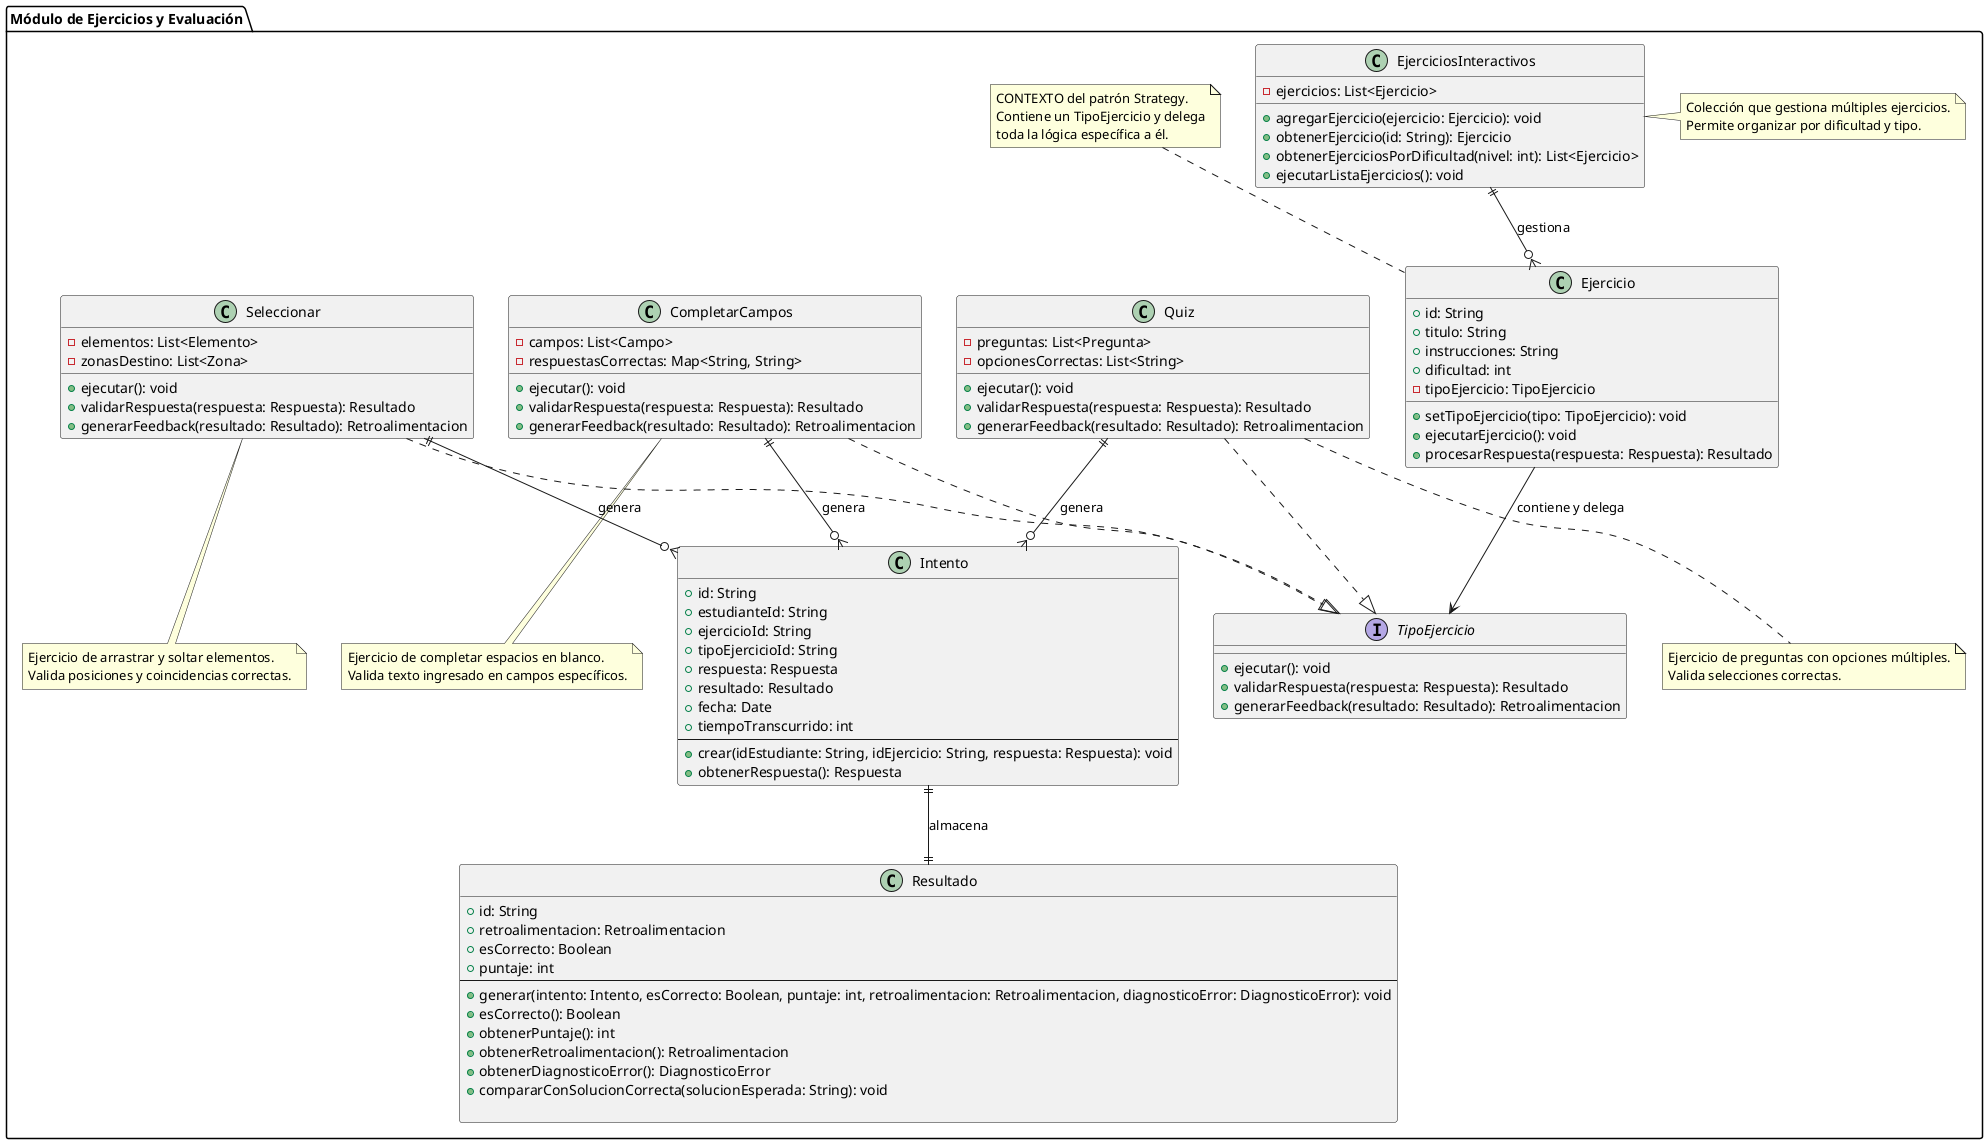 @startuml


package "Módulo de Ejercicios y Evaluación" {

    interface TipoEjercicio {
        +ejecutar(): void
        +validarRespuesta(respuesta: Respuesta): Resultado
        +generarFeedback(resultado: Resultado): Retroalimentacion
    }

    class Quiz {
        -preguntas: List<Pregunta>
        -opcionesCorrectas: List<String>
        +ejecutar(): void
        +validarRespuesta(respuesta: Respuesta): Resultado
        +generarFeedback(resultado: Resultado): Retroalimentacion
    }
    Quiz ..|> TipoEjercicio

    note bottom of Quiz
        Ejercicio de preguntas con opciones múltiples.
        Valida selecciones correctas.
    end note

    class Seleccionar {
        -elementos: List<Elemento>
        -zonasDestino: List<Zona>
        +ejecutar(): void
        +validarRespuesta(respuesta: Respuesta): Resultado
        +generarFeedback(resultado: Resultado): Retroalimentacion
    }
    Seleccionar ..|> TipoEjercicio

    note bottom of Seleccionar
        Ejercicio de arrastrar y soltar elementos.
        Valida posiciones y coincidencias correctas.
    end note

    class CompletarCampos {
        -campos: List<Campo>
        -respuestasCorrectas: Map<String, String>
        +ejecutar(): void
        +validarRespuesta(respuesta: Respuesta): Resultado
        +generarFeedback(resultado: Resultado): Retroalimentacion
    }
    CompletarCampos ..|> TipoEjercicio

    note bottom of CompletarCampos
        Ejercicio de completar espacios en blanco.
        Valida texto ingresado en campos específicos.
    end note

    class Ejercicio {
        +id: String
        +titulo: String
        +instrucciones: String
        +dificultad: int
        -tipoEjercicio: TipoEjercicio
        +setTipoEjercicio(tipo: TipoEjercicio): void
        +ejecutarEjercicio(): void
        +procesarRespuesta(respuesta: Respuesta): Resultado
    }

    note top of Ejercicio
        CONTEXTO del patrón Strategy.
        Contiene un TipoEjercicio y delega
        toda la lógica específica a él.
    end note

    class EjerciciosInteractivos {
        -ejercicios: List<Ejercicio>
        +agregarEjercicio(ejercicio: Ejercicio): void
        +obtenerEjercicio(id: String): Ejercicio
        +obtenerEjerciciosPorDificultad(nivel: int): List<Ejercicio>
        +ejecutarListaEjercicios(): void
    }

    note right of EjerciciosInteractivos
        Colección que gestiona múltiples ejercicios.
        Permite organizar por dificultad y tipo.
    end note

    class Intento {
        +id: String
        +estudianteId: String
        +ejercicioId: String
        +tipoEjercicioId: String
        +respuesta: Respuesta
        +resultado: Resultado
        +fecha: Date
        +tiempoTranscurrido: int
        --
        +crear(idEstudiante: String, idEjercicio: String, respuesta: Respuesta): void
        +obtenerRespuesta(): Respuesta
    }

    class Resultado {
        +id: String
        +retroalimentacion: Retroalimentacion
        +esCorrecto: Boolean
        +puntaje: int
        --
        +generar(intento: Intento, esCorrecto: Boolean, puntaje: int, retroalimentacion: Retroalimentacion, diagnosticoError: DiagnosticoError): void
        +esCorrecto(): Boolean
        +obtenerPuntaje(): int
        +obtenerRetroalimentacion(): Retroalimentacion
        +obtenerDiagnosticoError(): DiagnosticoError
        +compararConSolucionCorrecta(solucionEsperada: String): void
 
    }

    ' Relaciones principales del Strategy Pattern
    Ejercicio --> TipoEjercicio : contiene y delega
    EjerciciosInteractivos ||--o{ Ejercicio : gestiona
    
    ' Las estrategias concretas generan los intentos (lógica específica)
    Quiz ||--o{ Intento : genera
    Seleccionar ||--o{ Intento : genera  
    CompletarCampos ||--o{ Intento : genera
    
    ' Relaciones de datos comunes
    Intento ||--|| Resultado : almacena




}
@enduml